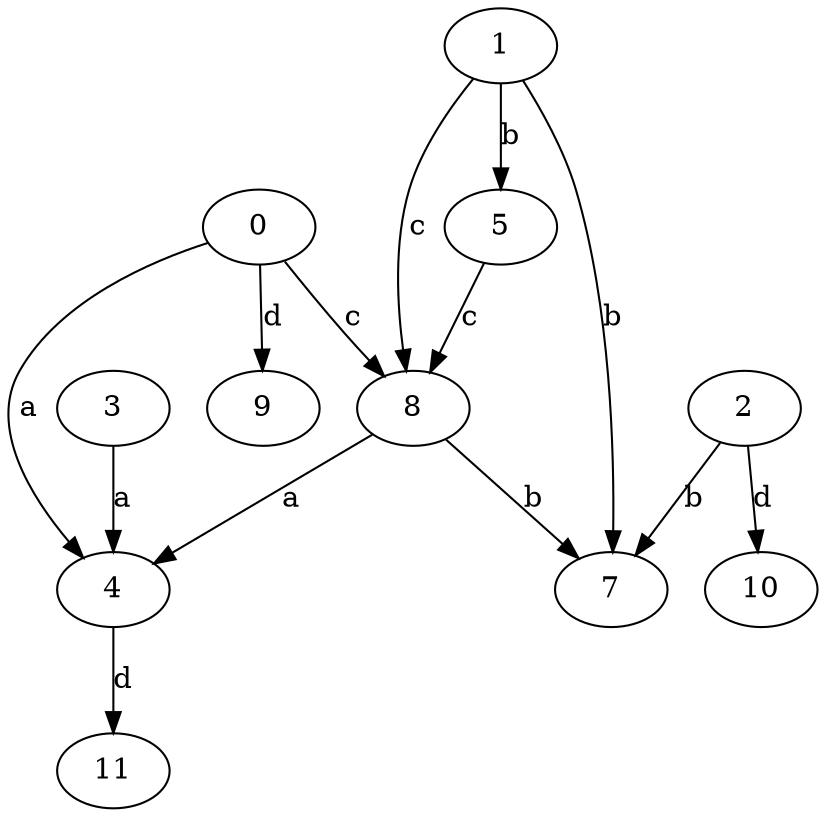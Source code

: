 strict digraph  {
3;
4;
5;
0;
7;
8;
9;
10;
1;
11;
2;
3 -> 4  [label=a];
4 -> 11  [label=d];
5 -> 8  [label=c];
0 -> 4  [label=a];
0 -> 8  [label=c];
0 -> 9  [label=d];
8 -> 4  [label=a];
8 -> 7  [label=b];
1 -> 5  [label=b];
1 -> 7  [label=b];
1 -> 8  [label=c];
2 -> 7  [label=b];
2 -> 10  [label=d];
}
